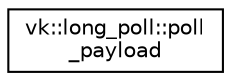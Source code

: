 digraph "Graphical Class Hierarchy"
{
 // LATEX_PDF_SIZE
  edge [fontname="Helvetica",fontsize="10",labelfontname="Helvetica",labelfontsize="10"];
  node [fontname="Helvetica",fontsize="10",shape=record];
  rankdir="LR";
  Node0 [label="vk::long_poll::poll\l_payload",height=0.2,width=0.4,color="black", fillcolor="white", style="filled",URL="$structvk_1_1long__poll_1_1poll__payload.html",tooltip=" "];
}
